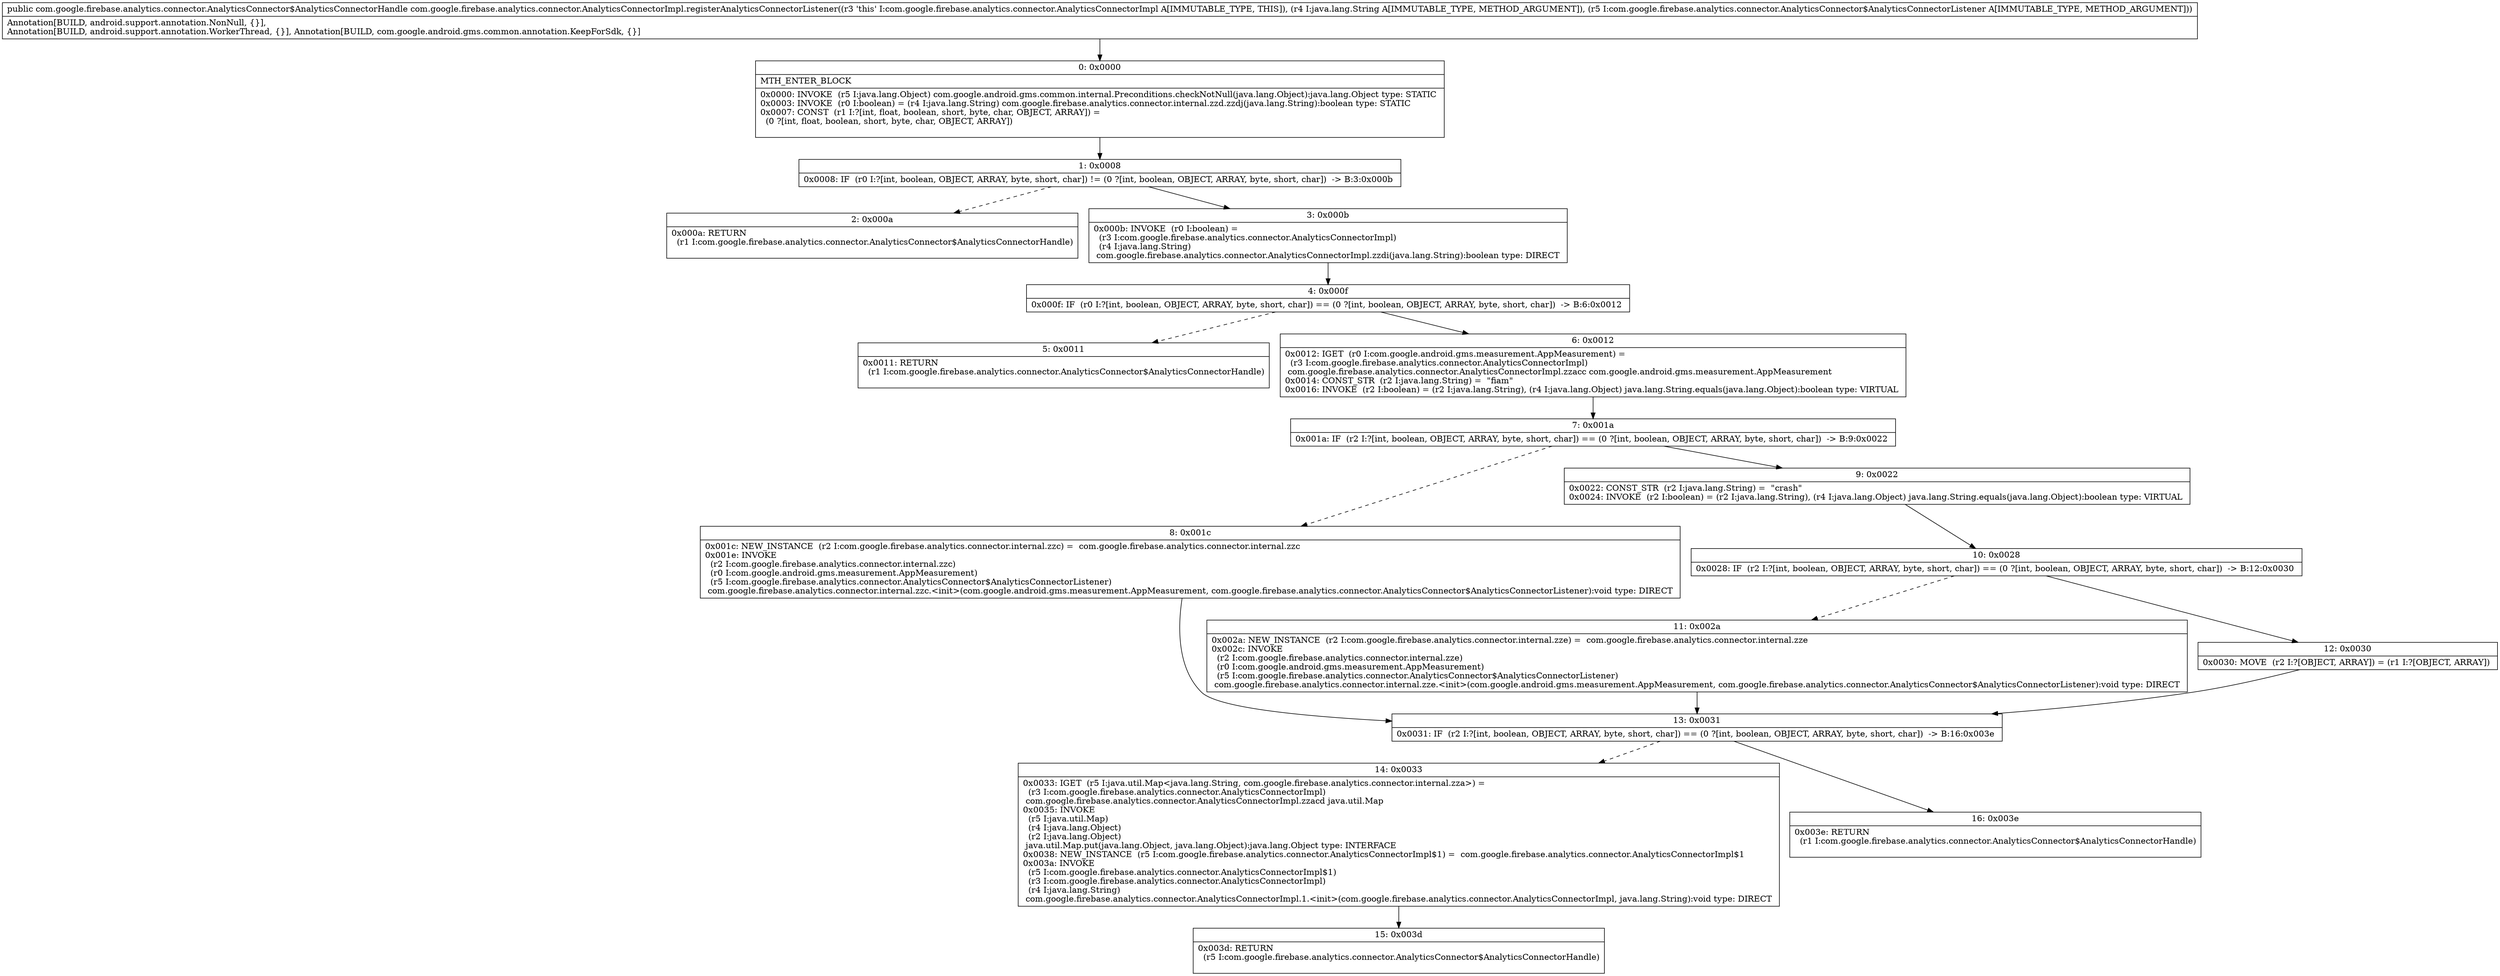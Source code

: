 digraph "CFG forcom.google.firebase.analytics.connector.AnalyticsConnectorImpl.registerAnalyticsConnectorListener(Ljava\/lang\/String;Lcom\/google\/firebase\/analytics\/connector\/AnalyticsConnector$AnalyticsConnectorListener;)Lcom\/google\/firebase\/analytics\/connector\/AnalyticsConnector$AnalyticsConnectorHandle;" {
Node_0 [shape=record,label="{0\:\ 0x0000|MTH_ENTER_BLOCK\l|0x0000: INVOKE  (r5 I:java.lang.Object) com.google.android.gms.common.internal.Preconditions.checkNotNull(java.lang.Object):java.lang.Object type: STATIC \l0x0003: INVOKE  (r0 I:boolean) = (r4 I:java.lang.String) com.google.firebase.analytics.connector.internal.zzd.zzdj(java.lang.String):boolean type: STATIC \l0x0007: CONST  (r1 I:?[int, float, boolean, short, byte, char, OBJECT, ARRAY]) = \l  (0 ?[int, float, boolean, short, byte, char, OBJECT, ARRAY])\l \l}"];
Node_1 [shape=record,label="{1\:\ 0x0008|0x0008: IF  (r0 I:?[int, boolean, OBJECT, ARRAY, byte, short, char]) != (0 ?[int, boolean, OBJECT, ARRAY, byte, short, char])  \-\> B:3:0x000b \l}"];
Node_2 [shape=record,label="{2\:\ 0x000a|0x000a: RETURN  \l  (r1 I:com.google.firebase.analytics.connector.AnalyticsConnector$AnalyticsConnectorHandle)\l \l}"];
Node_3 [shape=record,label="{3\:\ 0x000b|0x000b: INVOKE  (r0 I:boolean) = \l  (r3 I:com.google.firebase.analytics.connector.AnalyticsConnectorImpl)\l  (r4 I:java.lang.String)\l com.google.firebase.analytics.connector.AnalyticsConnectorImpl.zzdi(java.lang.String):boolean type: DIRECT \l}"];
Node_4 [shape=record,label="{4\:\ 0x000f|0x000f: IF  (r0 I:?[int, boolean, OBJECT, ARRAY, byte, short, char]) == (0 ?[int, boolean, OBJECT, ARRAY, byte, short, char])  \-\> B:6:0x0012 \l}"];
Node_5 [shape=record,label="{5\:\ 0x0011|0x0011: RETURN  \l  (r1 I:com.google.firebase.analytics.connector.AnalyticsConnector$AnalyticsConnectorHandle)\l \l}"];
Node_6 [shape=record,label="{6\:\ 0x0012|0x0012: IGET  (r0 I:com.google.android.gms.measurement.AppMeasurement) = \l  (r3 I:com.google.firebase.analytics.connector.AnalyticsConnectorImpl)\l com.google.firebase.analytics.connector.AnalyticsConnectorImpl.zzacc com.google.android.gms.measurement.AppMeasurement \l0x0014: CONST_STR  (r2 I:java.lang.String) =  \"fiam\" \l0x0016: INVOKE  (r2 I:boolean) = (r2 I:java.lang.String), (r4 I:java.lang.Object) java.lang.String.equals(java.lang.Object):boolean type: VIRTUAL \l}"];
Node_7 [shape=record,label="{7\:\ 0x001a|0x001a: IF  (r2 I:?[int, boolean, OBJECT, ARRAY, byte, short, char]) == (0 ?[int, boolean, OBJECT, ARRAY, byte, short, char])  \-\> B:9:0x0022 \l}"];
Node_8 [shape=record,label="{8\:\ 0x001c|0x001c: NEW_INSTANCE  (r2 I:com.google.firebase.analytics.connector.internal.zzc) =  com.google.firebase.analytics.connector.internal.zzc \l0x001e: INVOKE  \l  (r2 I:com.google.firebase.analytics.connector.internal.zzc)\l  (r0 I:com.google.android.gms.measurement.AppMeasurement)\l  (r5 I:com.google.firebase.analytics.connector.AnalyticsConnector$AnalyticsConnectorListener)\l com.google.firebase.analytics.connector.internal.zzc.\<init\>(com.google.android.gms.measurement.AppMeasurement, com.google.firebase.analytics.connector.AnalyticsConnector$AnalyticsConnectorListener):void type: DIRECT \l}"];
Node_9 [shape=record,label="{9\:\ 0x0022|0x0022: CONST_STR  (r2 I:java.lang.String) =  \"crash\" \l0x0024: INVOKE  (r2 I:boolean) = (r2 I:java.lang.String), (r4 I:java.lang.Object) java.lang.String.equals(java.lang.Object):boolean type: VIRTUAL \l}"];
Node_10 [shape=record,label="{10\:\ 0x0028|0x0028: IF  (r2 I:?[int, boolean, OBJECT, ARRAY, byte, short, char]) == (0 ?[int, boolean, OBJECT, ARRAY, byte, short, char])  \-\> B:12:0x0030 \l}"];
Node_11 [shape=record,label="{11\:\ 0x002a|0x002a: NEW_INSTANCE  (r2 I:com.google.firebase.analytics.connector.internal.zze) =  com.google.firebase.analytics.connector.internal.zze \l0x002c: INVOKE  \l  (r2 I:com.google.firebase.analytics.connector.internal.zze)\l  (r0 I:com.google.android.gms.measurement.AppMeasurement)\l  (r5 I:com.google.firebase.analytics.connector.AnalyticsConnector$AnalyticsConnectorListener)\l com.google.firebase.analytics.connector.internal.zze.\<init\>(com.google.android.gms.measurement.AppMeasurement, com.google.firebase.analytics.connector.AnalyticsConnector$AnalyticsConnectorListener):void type: DIRECT \l}"];
Node_12 [shape=record,label="{12\:\ 0x0030|0x0030: MOVE  (r2 I:?[OBJECT, ARRAY]) = (r1 I:?[OBJECT, ARRAY]) \l}"];
Node_13 [shape=record,label="{13\:\ 0x0031|0x0031: IF  (r2 I:?[int, boolean, OBJECT, ARRAY, byte, short, char]) == (0 ?[int, boolean, OBJECT, ARRAY, byte, short, char])  \-\> B:16:0x003e \l}"];
Node_14 [shape=record,label="{14\:\ 0x0033|0x0033: IGET  (r5 I:java.util.Map\<java.lang.String, com.google.firebase.analytics.connector.internal.zza\>) = \l  (r3 I:com.google.firebase.analytics.connector.AnalyticsConnectorImpl)\l com.google.firebase.analytics.connector.AnalyticsConnectorImpl.zzacd java.util.Map \l0x0035: INVOKE  \l  (r5 I:java.util.Map)\l  (r4 I:java.lang.Object)\l  (r2 I:java.lang.Object)\l java.util.Map.put(java.lang.Object, java.lang.Object):java.lang.Object type: INTERFACE \l0x0038: NEW_INSTANCE  (r5 I:com.google.firebase.analytics.connector.AnalyticsConnectorImpl$1) =  com.google.firebase.analytics.connector.AnalyticsConnectorImpl$1 \l0x003a: INVOKE  \l  (r5 I:com.google.firebase.analytics.connector.AnalyticsConnectorImpl$1)\l  (r3 I:com.google.firebase.analytics.connector.AnalyticsConnectorImpl)\l  (r4 I:java.lang.String)\l com.google.firebase.analytics.connector.AnalyticsConnectorImpl.1.\<init\>(com.google.firebase.analytics.connector.AnalyticsConnectorImpl, java.lang.String):void type: DIRECT \l}"];
Node_15 [shape=record,label="{15\:\ 0x003d|0x003d: RETURN  \l  (r5 I:com.google.firebase.analytics.connector.AnalyticsConnector$AnalyticsConnectorHandle)\l \l}"];
Node_16 [shape=record,label="{16\:\ 0x003e|0x003e: RETURN  \l  (r1 I:com.google.firebase.analytics.connector.AnalyticsConnector$AnalyticsConnectorHandle)\l \l}"];
MethodNode[shape=record,label="{public com.google.firebase.analytics.connector.AnalyticsConnector$AnalyticsConnectorHandle com.google.firebase.analytics.connector.AnalyticsConnectorImpl.registerAnalyticsConnectorListener((r3 'this' I:com.google.firebase.analytics.connector.AnalyticsConnectorImpl A[IMMUTABLE_TYPE, THIS]), (r4 I:java.lang.String A[IMMUTABLE_TYPE, METHOD_ARGUMENT]), (r5 I:com.google.firebase.analytics.connector.AnalyticsConnector$AnalyticsConnectorListener A[IMMUTABLE_TYPE, METHOD_ARGUMENT]))  | Annotation[BUILD, android.support.annotation.NonNull, \{\}], \lAnnotation[BUILD, android.support.annotation.WorkerThread, \{\}], Annotation[BUILD, com.google.android.gms.common.annotation.KeepForSdk, \{\}]\l}"];
MethodNode -> Node_0;
Node_0 -> Node_1;
Node_1 -> Node_2[style=dashed];
Node_1 -> Node_3;
Node_3 -> Node_4;
Node_4 -> Node_5[style=dashed];
Node_4 -> Node_6;
Node_6 -> Node_7;
Node_7 -> Node_8[style=dashed];
Node_7 -> Node_9;
Node_8 -> Node_13;
Node_9 -> Node_10;
Node_10 -> Node_11[style=dashed];
Node_10 -> Node_12;
Node_11 -> Node_13;
Node_12 -> Node_13;
Node_13 -> Node_14[style=dashed];
Node_13 -> Node_16;
Node_14 -> Node_15;
}


